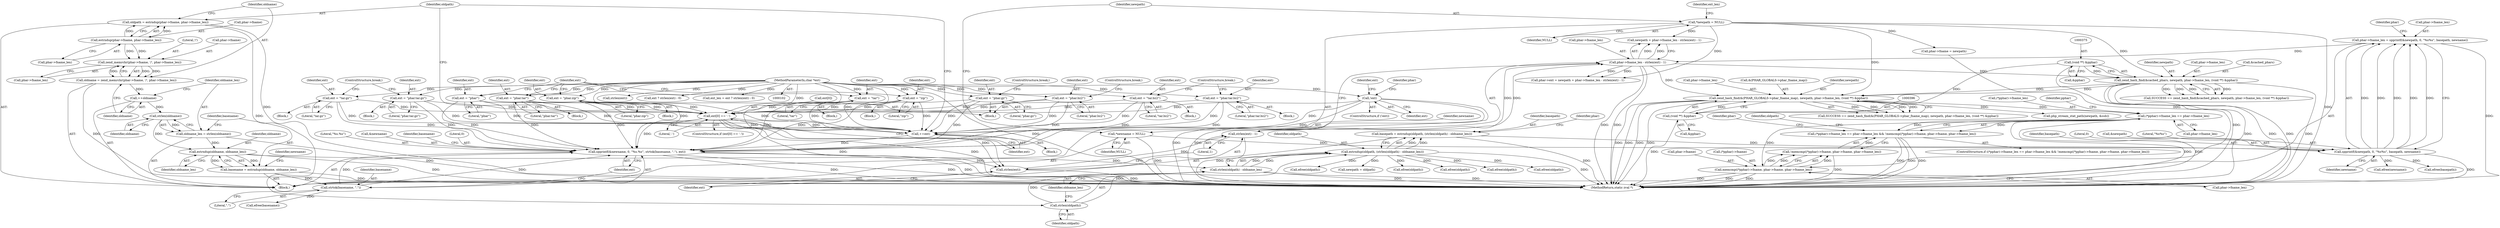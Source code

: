 digraph "0_php_b2cf3f064b8f5efef89bb084521b61318c71781b@pointer" {
"1000402" [label="(Call,(*pphar)->fname_len == phar->fname_len)"];
"1000386" [label="(Call,zend_hash_find(&(PHAR_GLOBALS->phar_fname_map), newpath, phar->fname_len, (void **) &pphar))"];
"1000367" [label="(Call,zend_hash_find(&cached_phars, newpath, phar->fname_len, (void **) &pphar))"];
"1000128" [label="(Call,*newpath = NULL)"];
"1000349" [label="(Call,phar->fname_len - strlen(ext) - 1)"];
"1000327" [label="(Call,phar->fname_len = spprintf(&newpath, 0, \"%s%s\", basepath, newname))"];
"1000331" [label="(Call,spprintf(&newpath, 0, \"%s%s\", basepath, newname))"];
"1000319" [label="(Call,basepath = estrndup(oldpath, (strlen(oldpath) - oldname_len)))"];
"1000321" [label="(Call,estrndup(oldpath, (strlen(oldpath) - oldname_len)))"];
"1000324" [label="(Call,strlen(oldpath))"];
"1000278" [label="(Call,oldpath = estrndup(phar->fname, phar->fname_len))"];
"1000280" [label="(Call,estrndup(phar->fname, phar->fname_len))"];
"1000323" [label="(Call,strlen(oldpath) - oldname_len)"];
"1000305" [label="(Call,estrndup(oldname, oldname_len))"];
"1000301" [label="(Call,strlen(oldname))"];
"1000297" [label="(Call,++oldname)"];
"1000287" [label="(Call,oldname = zend_memrchr(phar->fname, '/', phar->fname_len))"];
"1000289" [label="(Call,zend_memrchr(phar->fname, '/', phar->fname_len))"];
"1000299" [label="(Call,oldname_len = strlen(oldname))"];
"1000124" [label="(Call,*newname = NULL)"];
"1000353" [label="(Call,strlen(ext) - 1)"];
"1000354" [label="(Call,strlen(ext))"];
"1000308" [label="(Call,spprintf(&newname, 0, \"%s.%s\", strtok(basename, \".\"), ext))"];
"1000313" [label="(Call,strtok(basename, \".\"))"];
"1000303" [label="(Call,basename = estrndup(oldname, oldname_len))"];
"1000224" [label="(Call,ext = \"phar.tar\")"];
"1000104" [label="(MethodParameterIn,char *ext)"];
"1000189" [label="(Call,ext = \"tar.gz\")"];
"1000169" [label="(Call,ext = \"phar.zip\")"];
"1000204" [label="(Call,ext = \"tar.bz2\")"];
"1000270" [label="(Call,ext[0] == '.')"];
"1000219" [label="(Call,ext = \"tar\")"];
"1000164" [label="(Call,ext = \"zip\")"];
"1000209" [label="(Call,ext = \"phar.tar.bz2\")"];
"1000235" [label="(Call,ext = \"phar.gz\")"];
"1000194" [label="(Call,ext = \"phar.tar.gz\")"];
"1000151" [label="(Call,!ext)"];
"1000245" [label="(Call,ext = \"phar\")"];
"1000240" [label="(Call,ext = \"phar.bz2\")"];
"1000276" [label="(Call,++ext)"];
"1000374" [label="(Call,(void **) &pphar)"];
"1000395" [label="(Call,(void **) &pphar)"];
"1000401" [label="(Call,(*pphar)->fname_len == phar->fname_len && !memcmp((*pphar)->fname, phar->fname, phar->fname_len))"];
"1000411" [label="(Call,memcmp((*pphar)->fname, phar->fname, phar->fname_len))"];
"1000410" [label="(Call,!memcmp((*pphar)->fname, phar->fname, phar->fname_len))"];
"1000150" [label="(ControlStructure,if (!ext))"];
"1000350" [label="(Call,phar->fname_len)"];
"1000141" [label="(Call,strlen(ext))"];
"1000416" [label="(Call,phar->fname)"];
"1000305" [label="(Call,estrndup(oldname, oldname_len))"];
"1000169" [label="(Call,ext = \"phar.zip\")"];
"1000407" [label="(Call,phar->fname_len)"];
"1000419" [label="(Call,phar->fname_len)"];
"1000191" [label="(Literal,\"tar.gz\")"];
"1000210" [label="(Identifier,ext)"];
"1000576" [label="(Call,efree(oldpath))"];
"1000235" [label="(Call,ext = \"phar.gz\")"];
"1000233" [label="(Block,)"];
"1000247" [label="(Literal,\"phar\")"];
"1000194" [label="(Call,ext = \"phar.tar.gz\")"];
"1000246" [label="(Identifier,ext)"];
"1000253" [label="(Identifier,ext)"];
"1000190" [label="(Identifier,ext)"];
"1000276" [label="(Call,++ext)"];
"1000368" [label="(Call,&cached_phars)"];
"1000274" [label="(Literal,'.')"];
"1000374" [label="(Call,(void **) &pphar)"];
"1000312" [label="(Literal,\"%s.%s\")"];
"1000308" [label="(Call,spprintf(&newname, 0, \"%s.%s\", strtok(basename, \".\"), ext))"];
"1000281" [label="(Call,phar->fname)"];
"1000203" [label="(Block,)"];
"1000414" [label="(Identifier,pphar)"];
"1000370" [label="(Identifier,newpath)"];
"1000212" [label="(ControlStructure,break;)"];
"1000197" [label="(ControlStructure,break;)"];
"1000209" [label="(Call,ext = \"phar.tar.bz2\")"];
"1000347" [label="(Call,newpath + phar->fname_len - strlen(ext) - 1)"];
"1000269" [label="(ControlStructure,if (ext[0] == '.'))"];
"1000220" [label="(Identifier,ext)"];
"1000277" [label="(Identifier,ext)"];
"1000376" [label="(Call,&pphar)"];
"1000242" [label="(Literal,\"phar.bz2\")"];
"1000279" [label="(Identifier,oldpath)"];
"1000392" [label="(Call,phar->fname_len)"];
"1000357" [label="(Call,efree(basepath))"];
"1000403" [label="(Call,(*pphar)->fname_len)"];
"1000196" [label="(Literal,\"phar.tar.gz\")"];
"1000336" [label="(Identifier,basepath)"];
"1000387" [label="(Call,&(PHAR_GLOBALS->phar_fname_map))"];
"1000288" [label="(Identifier,oldname)"];
"1000294" [label="(Call,phar->fname_len)"];
"1000402" [label="(Call,(*pphar)->fname_len == phar->fname_len)"];
"1000343" [label="(Call,phar->ext = newpath + phar->fname_len - strlen(ext) - 1)"];
"1000325" [label="(Identifier,oldpath)"];
"1000326" [label="(Identifier,oldname_len)"];
"1000151" [label="(Call,!ext)"];
"1000410" [label="(Call,!memcmp((*pphar)->fname, phar->fname, phar->fname_len))"];
"1000331" [label="(Call,spprintf(&newpath, 0, \"%s%s\", basepath, newname))"];
"1000412" [label="(Call,(*pphar)->fname)"];
"1000275" [label="(Block,)"];
"1000208" [label="(Block,)"];
"1000270" [label="(Call,ext[0] == '.')"];
"1000379" [label="(Call,efree(oldpath))"];
"1000334" [label="(Literal,0)"];
"1000128" [label="(Call,*newpath = NULL)"];
"1000488" [label="(Call,efree(oldpath))"];
"1000298" [label="(Identifier,oldname)"];
"1000309" [label="(Call,&newname)"];
"1000300" [label="(Identifier,oldname_len)"];
"1000206" [label="(Literal,\"tar.bz2\")"];
"1000391" [label="(Identifier,newpath)"];
"1000280" [label="(Call,estrndup(phar->fname, phar->fname_len))"];
"1000323" [label="(Call,strlen(oldpath) - oldname_len)"];
"1000340" [label="(Identifier,phar)"];
"1000317" [label="(Call,efree(basename))"];
"1000165" [label="(Identifier,ext)"];
"1000284" [label="(Call,phar->fname_len)"];
"1000156" [label="(Identifier,phar)"];
"1000304" [label="(Identifier,basename)"];
"1000104" [label="(MethodParameterIn,char *ext)"];
"1000337" [label="(Identifier,newname)"];
"1000126" [label="(Identifier,NULL)"];
"1000332" [label="(Call,&newpath)"];
"1000106" [label="(Block,)"];
"1000324" [label="(Call,strlen(oldpath))"];
"1000168" [label="(Block,)"];
"1000501" [label="(Call,efree(oldpath))"];
"1000314" [label="(Identifier,basename)"];
"1000164" [label="(Call,ext = \"zip\")"];
"1000386" [label="(Call,zend_hash_find(&(PHAR_GLOBALS->phar_fname_map), newpath, phar->fname_len, (void **) &pphar))"];
"1000236" [label="(Identifier,ext)"];
"1000365" [label="(Call,SUCCESS == zend_hash_find(&cached_phars, newpath, phar->fname_len, (void **) &pphar))"];
"1000307" [label="(Identifier,oldname_len)"];
"1000384" [label="(Call,SUCCESS == zend_hash_find(&(PHAR_GLOBALS->phar_fname_map), newpath, phar->fname_len, (void **) &pphar))"];
"1000371" [label="(Call,phar->fname_len)"];
"1000303" [label="(Call,basename = estrndup(oldname, oldname_len))"];
"1000401" [label="(Call,(*pphar)->fname_len == phar->fname_len && !memcmp((*pphar)->fname, phar->fname, phar->fname_len))"];
"1000166" [label="(Literal,\"zip\")"];
"1000484" [label="(Call,newpath = oldpath)"];
"1000130" [label="(Identifier,NULL)"];
"1000271" [label="(Call,ext[0])"];
"1000204" [label="(Call,ext = \"tar.bz2\")"];
"1000411" [label="(Call,memcmp((*pphar)->fname, phar->fname, phar->fname_len))"];
"1000245" [label="(Call,ext = \"phar\")"];
"1000313" [label="(Call,strtok(basename, \".\"))"];
"1000287" [label="(Call,oldname = zend_memrchr(phar->fname, '/', phar->fname_len))"];
"1000125" [label="(Identifier,newname)"];
"1000349" [label="(Call,phar->fname_len - strlen(ext) - 1)"];
"1000335" [label="(Literal,\"%s%s\")"];
"1000223" [label="(Block,)"];
"1000189" [label="(Call,ext = \"tar.gz\")"];
"1000328" [label="(Call,phar->fname_len)"];
"1000301" [label="(Call,strlen(oldname))"];
"1000195" [label="(Identifier,ext)"];
"1000400" [label="(ControlStructure,if ((*pphar)->fname_len == phar->fname_len && !memcmp((*pphar)->fname, phar->fname, phar->fname_len)))"];
"1000272" [label="(Identifier,ext)"];
"1000238" [label="(ControlStructure,break;)"];
"1000237" [label="(Literal,\"phar.gz\")"];
"1000240" [label="(Call,ext = \"phar.bz2\")"];
"1000293" [label="(Literal,'/')"];
"1000327" [label="(Call,phar->fname_len = spprintf(&newpath, 0, \"%s%s\", basepath, newname))"];
"1000224" [label="(Call,ext = \"phar.tar\")"];
"1000338" [label="(Call,phar->fname = newpath)"];
"1000219" [label="(Call,ext = \"tar\")"];
"1000686" [label="(MethodReturn,static zval *)"];
"1000211" [label="(Literal,\"phar.tar.bz2\")"];
"1000356" [label="(Literal,1)"];
"1000395" [label="(Call,(void **) &pphar)"];
"1000322" [label="(Identifier,oldpath)"];
"1000226" [label="(Literal,\"phar.tar\")"];
"1000321" [label="(Call,estrndup(oldpath, (strlen(oldpath) - oldname_len)))"];
"1000289" [label="(Call,zend_memrchr(phar->fname, '/', phar->fname_len))"];
"1000512" [label="(Call,efree(oldpath))"];
"1000205" [label="(Identifier,ext)"];
"1000218" [label="(Block,)"];
"1000353" [label="(Call,strlen(ext) - 1)"];
"1000318" [label="(Identifier,basename)"];
"1000367" [label="(Call,zend_hash_find(&cached_phars, newpath, phar->fname_len, (void **) &pphar))"];
"1000315" [label="(Literal,\".\")"];
"1000139" [label="(Call,ext ? strlen(ext) : 0)"];
"1000278" [label="(Call,oldpath = estrndup(phar->fname, phar->fname_len))"];
"1000241" [label="(Identifier,ext)"];
"1000428" [label="(Identifier,phar)"];
"1000489" [label="(Identifier,oldpath)"];
"1000221" [label="(Literal,\"tar\")"];
"1000319" [label="(Call,basepath = estrndup(oldpath, (strlen(oldpath) - oldname_len)))"];
"1000355" [label="(Identifier,ext)"];
"1000311" [label="(Literal,0)"];
"1000137" [label="(Call,ext_len = ext ? strlen(ext) : 0)"];
"1000171" [label="(Literal,\"phar.zip\")"];
"1000193" [label="(Block,)"];
"1000243" [label="(ControlStructure,break;)"];
"1000310" [label="(Identifier,newname)"];
"1000225" [label="(Identifier,ext)"];
"1000496" [label="(Call,php_stream_stat_path(newpath, &ssb))"];
"1000302" [label="(Identifier,oldname)"];
"1000397" [label="(Call,&pphar)"];
"1000299" [label="(Call,oldname_len = strlen(oldname))"];
"1000138" [label="(Identifier,ext_len)"];
"1000152" [label="(Identifier,ext)"];
"1000297" [label="(Call,++oldname)"];
"1000170" [label="(Identifier,ext)"];
"1000124" [label="(Call,*newname = NULL)"];
"1000129" [label="(Identifier,newpath)"];
"1000306" [label="(Identifier,oldname)"];
"1000290" [label="(Call,phar->fname)"];
"1000329" [label="(Identifier,phar)"];
"1000188" [label="(Block,)"];
"1000320" [label="(Identifier,basepath)"];
"1000354" [label="(Call,strlen(ext))"];
"1000163" [label="(Block,)"];
"1000316" [label="(Identifier,ext)"];
"1000359" [label="(Call,efree(newname))"];
"1000402" -> "1000401"  [label="AST: "];
"1000402" -> "1000407"  [label="CFG: "];
"1000403" -> "1000402"  [label="AST: "];
"1000407" -> "1000402"  [label="AST: "];
"1000414" -> "1000402"  [label="CFG: "];
"1000401" -> "1000402"  [label="CFG: "];
"1000402" -> "1000686"  [label="DDG: "];
"1000402" -> "1000686"  [label="DDG: "];
"1000402" -> "1000401"  [label="DDG: "];
"1000402" -> "1000401"  [label="DDG: "];
"1000386" -> "1000402"  [label="DDG: "];
"1000402" -> "1000411"  [label="DDG: "];
"1000386" -> "1000384"  [label="AST: "];
"1000386" -> "1000395"  [label="CFG: "];
"1000387" -> "1000386"  [label="AST: "];
"1000391" -> "1000386"  [label="AST: "];
"1000392" -> "1000386"  [label="AST: "];
"1000395" -> "1000386"  [label="AST: "];
"1000384" -> "1000386"  [label="CFG: "];
"1000386" -> "1000686"  [label="DDG: "];
"1000386" -> "1000686"  [label="DDG: "];
"1000386" -> "1000686"  [label="DDG: "];
"1000386" -> "1000686"  [label="DDG: "];
"1000386" -> "1000384"  [label="DDG: "];
"1000386" -> "1000384"  [label="DDG: "];
"1000386" -> "1000384"  [label="DDG: "];
"1000386" -> "1000384"  [label="DDG: "];
"1000367" -> "1000386"  [label="DDG: "];
"1000367" -> "1000386"  [label="DDG: "];
"1000128" -> "1000386"  [label="DDG: "];
"1000349" -> "1000386"  [label="DDG: "];
"1000395" -> "1000386"  [label="DDG: "];
"1000386" -> "1000496"  [label="DDG: "];
"1000367" -> "1000365"  [label="AST: "];
"1000367" -> "1000374"  [label="CFG: "];
"1000368" -> "1000367"  [label="AST: "];
"1000370" -> "1000367"  [label="AST: "];
"1000371" -> "1000367"  [label="AST: "];
"1000374" -> "1000367"  [label="AST: "];
"1000365" -> "1000367"  [label="CFG: "];
"1000367" -> "1000686"  [label="DDG: "];
"1000367" -> "1000686"  [label="DDG: "];
"1000367" -> "1000686"  [label="DDG: "];
"1000367" -> "1000686"  [label="DDG: "];
"1000367" -> "1000365"  [label="DDG: "];
"1000367" -> "1000365"  [label="DDG: "];
"1000367" -> "1000365"  [label="DDG: "];
"1000367" -> "1000365"  [label="DDG: "];
"1000128" -> "1000367"  [label="DDG: "];
"1000349" -> "1000367"  [label="DDG: "];
"1000374" -> "1000367"  [label="DDG: "];
"1000128" -> "1000106"  [label="AST: "];
"1000128" -> "1000130"  [label="CFG: "];
"1000129" -> "1000128"  [label="AST: "];
"1000130" -> "1000128"  [label="AST: "];
"1000138" -> "1000128"  [label="CFG: "];
"1000128" -> "1000686"  [label="DDG: "];
"1000128" -> "1000338"  [label="DDG: "];
"1000128" -> "1000343"  [label="DDG: "];
"1000128" -> "1000347"  [label="DDG: "];
"1000349" -> "1000347"  [label="AST: "];
"1000349" -> "1000353"  [label="CFG: "];
"1000350" -> "1000349"  [label="AST: "];
"1000353" -> "1000349"  [label="AST: "];
"1000347" -> "1000349"  [label="CFG: "];
"1000349" -> "1000686"  [label="DDG: "];
"1000349" -> "1000686"  [label="DDG: "];
"1000349" -> "1000343"  [label="DDG: "];
"1000349" -> "1000343"  [label="DDG: "];
"1000349" -> "1000347"  [label="DDG: "];
"1000349" -> "1000347"  [label="DDG: "];
"1000327" -> "1000349"  [label="DDG: "];
"1000353" -> "1000349"  [label="DDG: "];
"1000353" -> "1000349"  [label="DDG: "];
"1000327" -> "1000106"  [label="AST: "];
"1000327" -> "1000331"  [label="CFG: "];
"1000328" -> "1000327"  [label="AST: "];
"1000331" -> "1000327"  [label="AST: "];
"1000340" -> "1000327"  [label="CFG: "];
"1000327" -> "1000686"  [label="DDG: "];
"1000331" -> "1000327"  [label="DDG: "];
"1000331" -> "1000327"  [label="DDG: "];
"1000331" -> "1000327"  [label="DDG: "];
"1000331" -> "1000327"  [label="DDG: "];
"1000331" -> "1000327"  [label="DDG: "];
"1000331" -> "1000337"  [label="CFG: "];
"1000332" -> "1000331"  [label="AST: "];
"1000334" -> "1000331"  [label="AST: "];
"1000335" -> "1000331"  [label="AST: "];
"1000336" -> "1000331"  [label="AST: "];
"1000337" -> "1000331"  [label="AST: "];
"1000331" -> "1000686"  [label="DDG: "];
"1000319" -> "1000331"  [label="DDG: "];
"1000124" -> "1000331"  [label="DDG: "];
"1000331" -> "1000357"  [label="DDG: "];
"1000331" -> "1000359"  [label="DDG: "];
"1000319" -> "1000106"  [label="AST: "];
"1000319" -> "1000321"  [label="CFG: "];
"1000320" -> "1000319"  [label="AST: "];
"1000321" -> "1000319"  [label="AST: "];
"1000329" -> "1000319"  [label="CFG: "];
"1000319" -> "1000686"  [label="DDG: "];
"1000321" -> "1000319"  [label="DDG: "];
"1000321" -> "1000319"  [label="DDG: "];
"1000321" -> "1000323"  [label="CFG: "];
"1000322" -> "1000321"  [label="AST: "];
"1000323" -> "1000321"  [label="AST: "];
"1000321" -> "1000686"  [label="DDG: "];
"1000324" -> "1000321"  [label="DDG: "];
"1000323" -> "1000321"  [label="DDG: "];
"1000323" -> "1000321"  [label="DDG: "];
"1000321" -> "1000379"  [label="DDG: "];
"1000321" -> "1000484"  [label="DDG: "];
"1000321" -> "1000488"  [label="DDG: "];
"1000321" -> "1000501"  [label="DDG: "];
"1000321" -> "1000512"  [label="DDG: "];
"1000321" -> "1000576"  [label="DDG: "];
"1000324" -> "1000323"  [label="AST: "];
"1000324" -> "1000325"  [label="CFG: "];
"1000325" -> "1000324"  [label="AST: "];
"1000326" -> "1000324"  [label="CFG: "];
"1000324" -> "1000323"  [label="DDG: "];
"1000278" -> "1000324"  [label="DDG: "];
"1000278" -> "1000106"  [label="AST: "];
"1000278" -> "1000280"  [label="CFG: "];
"1000279" -> "1000278"  [label="AST: "];
"1000280" -> "1000278"  [label="AST: "];
"1000288" -> "1000278"  [label="CFG: "];
"1000278" -> "1000686"  [label="DDG: "];
"1000280" -> "1000278"  [label="DDG: "];
"1000280" -> "1000278"  [label="DDG: "];
"1000280" -> "1000284"  [label="CFG: "];
"1000281" -> "1000280"  [label="AST: "];
"1000284" -> "1000280"  [label="AST: "];
"1000280" -> "1000289"  [label="DDG: "];
"1000280" -> "1000289"  [label="DDG: "];
"1000323" -> "1000326"  [label="CFG: "];
"1000326" -> "1000323"  [label="AST: "];
"1000323" -> "1000686"  [label="DDG: "];
"1000323" -> "1000686"  [label="DDG: "];
"1000305" -> "1000323"  [label="DDG: "];
"1000305" -> "1000303"  [label="AST: "];
"1000305" -> "1000307"  [label="CFG: "];
"1000306" -> "1000305"  [label="AST: "];
"1000307" -> "1000305"  [label="AST: "];
"1000303" -> "1000305"  [label="CFG: "];
"1000305" -> "1000686"  [label="DDG: "];
"1000305" -> "1000303"  [label="DDG: "];
"1000305" -> "1000303"  [label="DDG: "];
"1000301" -> "1000305"  [label="DDG: "];
"1000299" -> "1000305"  [label="DDG: "];
"1000301" -> "1000299"  [label="AST: "];
"1000301" -> "1000302"  [label="CFG: "];
"1000302" -> "1000301"  [label="AST: "];
"1000299" -> "1000301"  [label="CFG: "];
"1000301" -> "1000299"  [label="DDG: "];
"1000297" -> "1000301"  [label="DDG: "];
"1000297" -> "1000106"  [label="AST: "];
"1000297" -> "1000298"  [label="CFG: "];
"1000298" -> "1000297"  [label="AST: "];
"1000300" -> "1000297"  [label="CFG: "];
"1000287" -> "1000297"  [label="DDG: "];
"1000287" -> "1000106"  [label="AST: "];
"1000287" -> "1000289"  [label="CFG: "];
"1000288" -> "1000287"  [label="AST: "];
"1000289" -> "1000287"  [label="AST: "];
"1000298" -> "1000287"  [label="CFG: "];
"1000287" -> "1000686"  [label="DDG: "];
"1000289" -> "1000287"  [label="DDG: "];
"1000289" -> "1000287"  [label="DDG: "];
"1000289" -> "1000287"  [label="DDG: "];
"1000289" -> "1000294"  [label="CFG: "];
"1000290" -> "1000289"  [label="AST: "];
"1000293" -> "1000289"  [label="AST: "];
"1000294" -> "1000289"  [label="AST: "];
"1000299" -> "1000106"  [label="AST: "];
"1000300" -> "1000299"  [label="AST: "];
"1000304" -> "1000299"  [label="CFG: "];
"1000299" -> "1000686"  [label="DDG: "];
"1000124" -> "1000106"  [label="AST: "];
"1000124" -> "1000126"  [label="CFG: "];
"1000125" -> "1000124"  [label="AST: "];
"1000126" -> "1000124"  [label="AST: "];
"1000129" -> "1000124"  [label="CFG: "];
"1000124" -> "1000686"  [label="DDG: "];
"1000353" -> "1000356"  [label="CFG: "];
"1000354" -> "1000353"  [label="AST: "];
"1000356" -> "1000353"  [label="AST: "];
"1000353" -> "1000686"  [label="DDG: "];
"1000354" -> "1000353"  [label="DDG: "];
"1000354" -> "1000355"  [label="CFG: "];
"1000355" -> "1000354"  [label="AST: "];
"1000356" -> "1000354"  [label="CFG: "];
"1000354" -> "1000686"  [label="DDG: "];
"1000308" -> "1000354"  [label="DDG: "];
"1000270" -> "1000354"  [label="DDG: "];
"1000104" -> "1000354"  [label="DDG: "];
"1000308" -> "1000106"  [label="AST: "];
"1000308" -> "1000316"  [label="CFG: "];
"1000309" -> "1000308"  [label="AST: "];
"1000311" -> "1000308"  [label="AST: "];
"1000312" -> "1000308"  [label="AST: "];
"1000313" -> "1000308"  [label="AST: "];
"1000316" -> "1000308"  [label="AST: "];
"1000318" -> "1000308"  [label="CFG: "];
"1000308" -> "1000686"  [label="DDG: "];
"1000308" -> "1000686"  [label="DDG: "];
"1000308" -> "1000686"  [label="DDG: "];
"1000313" -> "1000308"  [label="DDG: "];
"1000313" -> "1000308"  [label="DDG: "];
"1000224" -> "1000308"  [label="DDG: "];
"1000189" -> "1000308"  [label="DDG: "];
"1000169" -> "1000308"  [label="DDG: "];
"1000204" -> "1000308"  [label="DDG: "];
"1000270" -> "1000308"  [label="DDG: "];
"1000164" -> "1000308"  [label="DDG: "];
"1000209" -> "1000308"  [label="DDG: "];
"1000235" -> "1000308"  [label="DDG: "];
"1000194" -> "1000308"  [label="DDG: "];
"1000151" -> "1000308"  [label="DDG: "];
"1000276" -> "1000308"  [label="DDG: "];
"1000219" -> "1000308"  [label="DDG: "];
"1000245" -> "1000308"  [label="DDG: "];
"1000240" -> "1000308"  [label="DDG: "];
"1000104" -> "1000308"  [label="DDG: "];
"1000313" -> "1000315"  [label="CFG: "];
"1000314" -> "1000313"  [label="AST: "];
"1000315" -> "1000313"  [label="AST: "];
"1000316" -> "1000313"  [label="CFG: "];
"1000303" -> "1000313"  [label="DDG: "];
"1000313" -> "1000317"  [label="DDG: "];
"1000303" -> "1000106"  [label="AST: "];
"1000304" -> "1000303"  [label="AST: "];
"1000310" -> "1000303"  [label="CFG: "];
"1000303" -> "1000686"  [label="DDG: "];
"1000224" -> "1000223"  [label="AST: "];
"1000224" -> "1000226"  [label="CFG: "];
"1000225" -> "1000224"  [label="AST: "];
"1000226" -> "1000224"  [label="AST: "];
"1000272" -> "1000224"  [label="CFG: "];
"1000104" -> "1000224"  [label="DDG: "];
"1000224" -> "1000270"  [label="DDG: "];
"1000224" -> "1000276"  [label="DDG: "];
"1000104" -> "1000102"  [label="AST: "];
"1000104" -> "1000686"  [label="DDG: "];
"1000104" -> "1000137"  [label="DDG: "];
"1000104" -> "1000139"  [label="DDG: "];
"1000104" -> "1000141"  [label="DDG: "];
"1000104" -> "1000151"  [label="DDG: "];
"1000104" -> "1000164"  [label="DDG: "];
"1000104" -> "1000169"  [label="DDG: "];
"1000104" -> "1000189"  [label="DDG: "];
"1000104" -> "1000194"  [label="DDG: "];
"1000104" -> "1000204"  [label="DDG: "];
"1000104" -> "1000209"  [label="DDG: "];
"1000104" -> "1000219"  [label="DDG: "];
"1000104" -> "1000235"  [label="DDG: "];
"1000104" -> "1000240"  [label="DDG: "];
"1000104" -> "1000245"  [label="DDG: "];
"1000104" -> "1000270"  [label="DDG: "];
"1000104" -> "1000276"  [label="DDG: "];
"1000189" -> "1000188"  [label="AST: "];
"1000189" -> "1000191"  [label="CFG: "];
"1000190" -> "1000189"  [label="AST: "];
"1000191" -> "1000189"  [label="AST: "];
"1000197" -> "1000189"  [label="CFG: "];
"1000189" -> "1000270"  [label="DDG: "];
"1000189" -> "1000276"  [label="DDG: "];
"1000169" -> "1000168"  [label="AST: "];
"1000169" -> "1000171"  [label="CFG: "];
"1000170" -> "1000169"  [label="AST: "];
"1000171" -> "1000169"  [label="AST: "];
"1000272" -> "1000169"  [label="CFG: "];
"1000169" -> "1000270"  [label="DDG: "];
"1000169" -> "1000276"  [label="DDG: "];
"1000204" -> "1000203"  [label="AST: "];
"1000204" -> "1000206"  [label="CFG: "];
"1000205" -> "1000204"  [label="AST: "];
"1000206" -> "1000204"  [label="AST: "];
"1000212" -> "1000204"  [label="CFG: "];
"1000204" -> "1000270"  [label="DDG: "];
"1000204" -> "1000276"  [label="DDG: "];
"1000270" -> "1000269"  [label="AST: "];
"1000270" -> "1000274"  [label="CFG: "];
"1000271" -> "1000270"  [label="AST: "];
"1000274" -> "1000270"  [label="AST: "];
"1000277" -> "1000270"  [label="CFG: "];
"1000279" -> "1000270"  [label="CFG: "];
"1000270" -> "1000686"  [label="DDG: "];
"1000270" -> "1000686"  [label="DDG: "];
"1000219" -> "1000270"  [label="DDG: "];
"1000164" -> "1000270"  [label="DDG: "];
"1000209" -> "1000270"  [label="DDG: "];
"1000235" -> "1000270"  [label="DDG: "];
"1000194" -> "1000270"  [label="DDG: "];
"1000151" -> "1000270"  [label="DDG: "];
"1000245" -> "1000270"  [label="DDG: "];
"1000240" -> "1000270"  [label="DDG: "];
"1000270" -> "1000276"  [label="DDG: "];
"1000219" -> "1000218"  [label="AST: "];
"1000219" -> "1000221"  [label="CFG: "];
"1000220" -> "1000219"  [label="AST: "];
"1000221" -> "1000219"  [label="AST: "];
"1000272" -> "1000219"  [label="CFG: "];
"1000219" -> "1000276"  [label="DDG: "];
"1000164" -> "1000163"  [label="AST: "];
"1000164" -> "1000166"  [label="CFG: "];
"1000165" -> "1000164"  [label="AST: "];
"1000166" -> "1000164"  [label="AST: "];
"1000272" -> "1000164"  [label="CFG: "];
"1000164" -> "1000276"  [label="DDG: "];
"1000209" -> "1000208"  [label="AST: "];
"1000209" -> "1000211"  [label="CFG: "];
"1000210" -> "1000209"  [label="AST: "];
"1000211" -> "1000209"  [label="AST: "];
"1000212" -> "1000209"  [label="CFG: "];
"1000209" -> "1000276"  [label="DDG: "];
"1000235" -> "1000233"  [label="AST: "];
"1000235" -> "1000237"  [label="CFG: "];
"1000236" -> "1000235"  [label="AST: "];
"1000237" -> "1000235"  [label="AST: "];
"1000238" -> "1000235"  [label="CFG: "];
"1000235" -> "1000276"  [label="DDG: "];
"1000194" -> "1000193"  [label="AST: "];
"1000194" -> "1000196"  [label="CFG: "];
"1000195" -> "1000194"  [label="AST: "];
"1000196" -> "1000194"  [label="AST: "];
"1000197" -> "1000194"  [label="CFG: "];
"1000194" -> "1000276"  [label="DDG: "];
"1000151" -> "1000150"  [label="AST: "];
"1000151" -> "1000152"  [label="CFG: "];
"1000152" -> "1000151"  [label="AST: "];
"1000156" -> "1000151"  [label="CFG: "];
"1000253" -> "1000151"  [label="CFG: "];
"1000151" -> "1000686"  [label="DDG: "];
"1000151" -> "1000686"  [label="DDG: "];
"1000151" -> "1000276"  [label="DDG: "];
"1000245" -> "1000233"  [label="AST: "];
"1000245" -> "1000247"  [label="CFG: "];
"1000246" -> "1000245"  [label="AST: "];
"1000247" -> "1000245"  [label="AST: "];
"1000272" -> "1000245"  [label="CFG: "];
"1000245" -> "1000276"  [label="DDG: "];
"1000240" -> "1000233"  [label="AST: "];
"1000240" -> "1000242"  [label="CFG: "];
"1000241" -> "1000240"  [label="AST: "];
"1000242" -> "1000240"  [label="AST: "];
"1000243" -> "1000240"  [label="CFG: "];
"1000240" -> "1000276"  [label="DDG: "];
"1000276" -> "1000275"  [label="AST: "];
"1000276" -> "1000277"  [label="CFG: "];
"1000277" -> "1000276"  [label="AST: "];
"1000279" -> "1000276"  [label="CFG: "];
"1000374" -> "1000376"  [label="CFG: "];
"1000375" -> "1000374"  [label="AST: "];
"1000376" -> "1000374"  [label="AST: "];
"1000374" -> "1000686"  [label="DDG: "];
"1000374" -> "1000395"  [label="DDG: "];
"1000395" -> "1000397"  [label="CFG: "];
"1000396" -> "1000395"  [label="AST: "];
"1000397" -> "1000395"  [label="AST: "];
"1000395" -> "1000686"  [label="DDG: "];
"1000401" -> "1000400"  [label="AST: "];
"1000401" -> "1000410"  [label="CFG: "];
"1000410" -> "1000401"  [label="AST: "];
"1000428" -> "1000401"  [label="CFG: "];
"1000489" -> "1000401"  [label="CFG: "];
"1000401" -> "1000686"  [label="DDG: "];
"1000401" -> "1000686"  [label="DDG: "];
"1000401" -> "1000686"  [label="DDG: "];
"1000410" -> "1000401"  [label="DDG: "];
"1000411" -> "1000410"  [label="AST: "];
"1000411" -> "1000419"  [label="CFG: "];
"1000412" -> "1000411"  [label="AST: "];
"1000416" -> "1000411"  [label="AST: "];
"1000419" -> "1000411"  [label="AST: "];
"1000410" -> "1000411"  [label="CFG: "];
"1000411" -> "1000686"  [label="DDG: "];
"1000411" -> "1000686"  [label="DDG: "];
"1000411" -> "1000686"  [label="DDG: "];
"1000411" -> "1000410"  [label="DDG: "];
"1000411" -> "1000410"  [label="DDG: "];
"1000411" -> "1000410"  [label="DDG: "];
"1000338" -> "1000411"  [label="DDG: "];
"1000410" -> "1000686"  [label="DDG: "];
}
